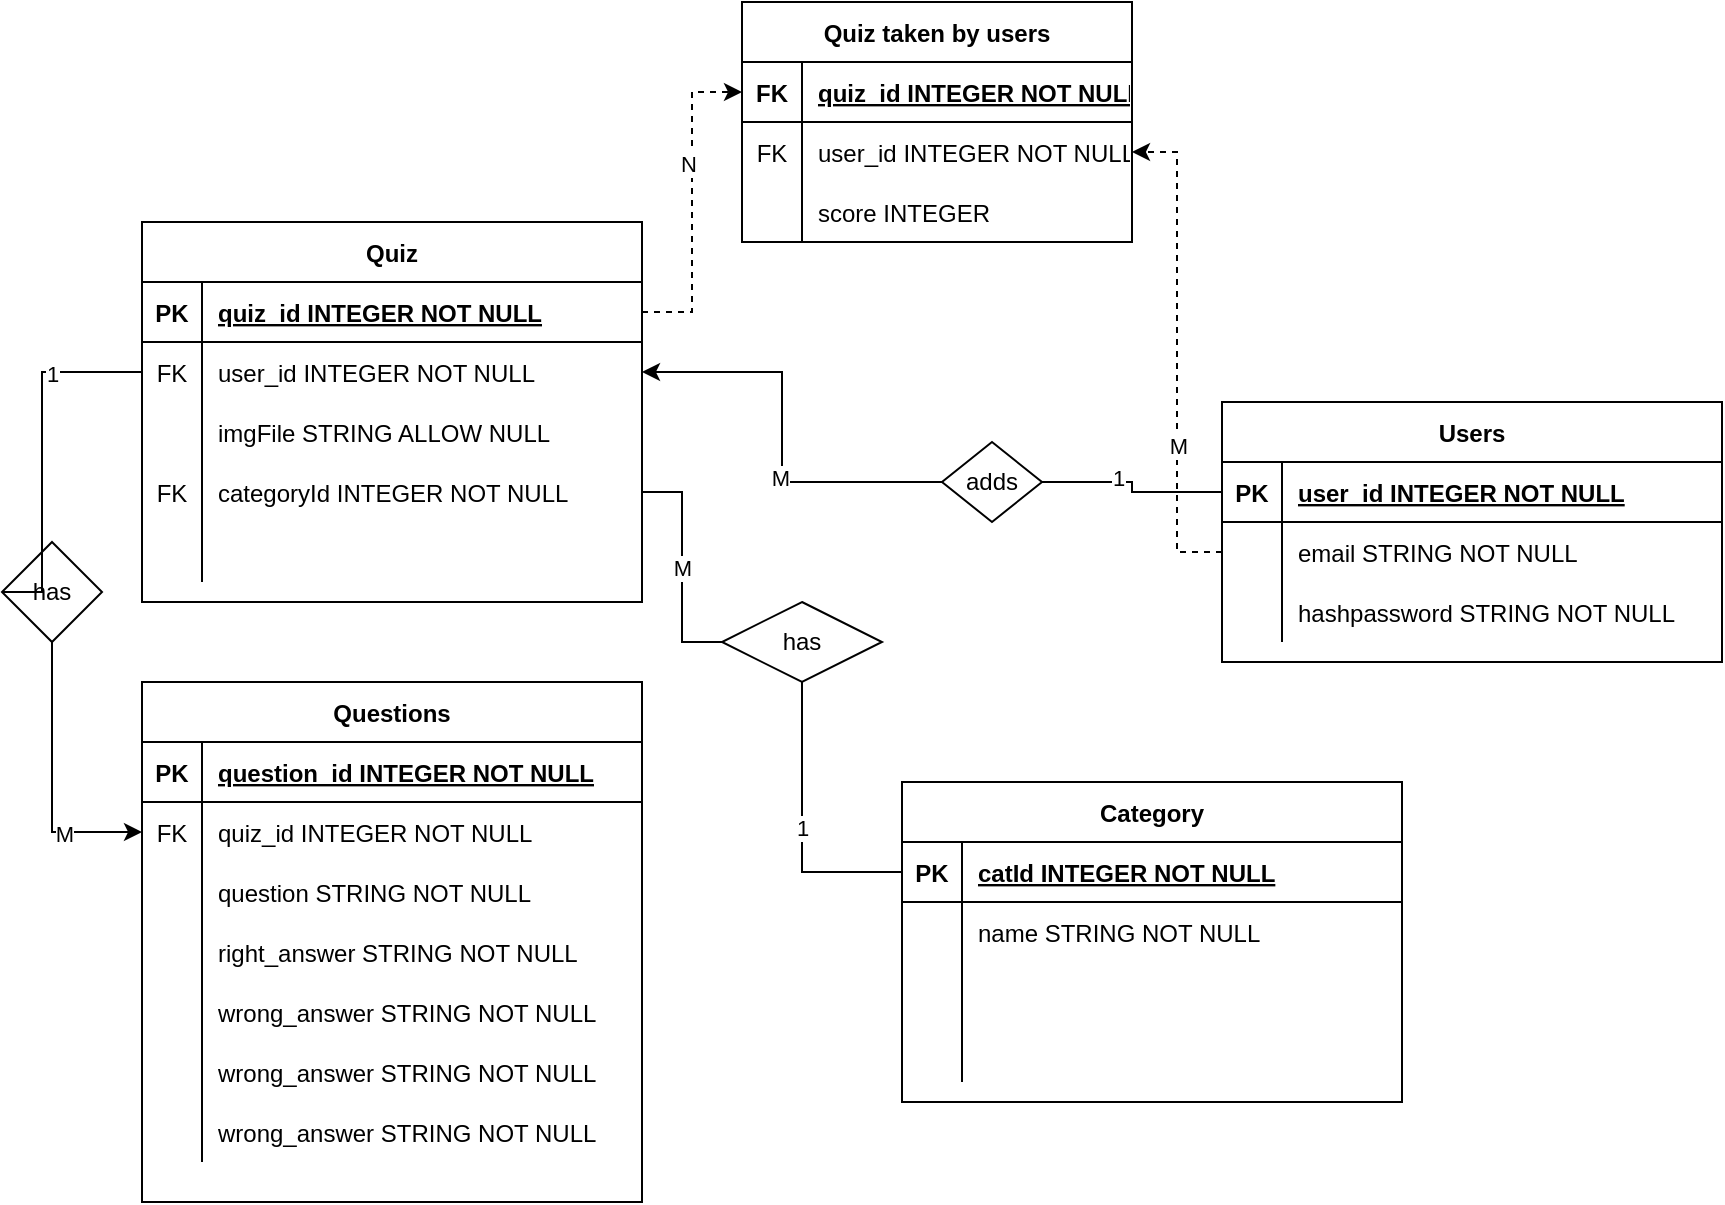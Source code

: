 <mxfile version="17.4.1" type="device"><diagram id="R2lEEEUBdFMjLlhIrx00" name="Page-1"><mxGraphModel dx="875" dy="683" grid="1" gridSize="10" guides="1" tooltips="1" connect="1" arrows="1" fold="1" page="1" pageScale="1" pageWidth="850" pageHeight="1100" math="0" shadow="0" extFonts="Permanent Marker^https://fonts.googleapis.com/css?family=Permanent+Marker"><root><mxCell id="0"/><mxCell id="1" parent="0"/><mxCell id="C-vyLk0tnHw3VtMMgP7b-2" value="Users" style="shape=table;startSize=30;container=1;collapsible=1;childLayout=tableLayout;fixedRows=1;rowLines=0;fontStyle=1;align=center;resizeLast=1;" parent="1" vertex="1"><mxGeometry x="620" y="210" width="250" height="130" as="geometry"/></mxCell><mxCell id="C-vyLk0tnHw3VtMMgP7b-3" value="" style="shape=partialRectangle;collapsible=0;dropTarget=0;pointerEvents=0;fillColor=none;points=[[0,0.5],[1,0.5]];portConstraint=eastwest;top=0;left=0;right=0;bottom=1;" parent="C-vyLk0tnHw3VtMMgP7b-2" vertex="1"><mxGeometry y="30" width="250" height="30" as="geometry"/></mxCell><mxCell id="C-vyLk0tnHw3VtMMgP7b-4" value="PK" style="shape=partialRectangle;overflow=hidden;connectable=0;fillColor=none;top=0;left=0;bottom=0;right=0;fontStyle=1;" parent="C-vyLk0tnHw3VtMMgP7b-3" vertex="1"><mxGeometry width="30" height="30" as="geometry"><mxRectangle width="30" height="30" as="alternateBounds"/></mxGeometry></mxCell><mxCell id="C-vyLk0tnHw3VtMMgP7b-5" value="user_id INTEGER NOT NULL" style="shape=partialRectangle;overflow=hidden;connectable=0;fillColor=none;top=0;left=0;bottom=0;right=0;align=left;spacingLeft=6;fontStyle=5;" parent="C-vyLk0tnHw3VtMMgP7b-3" vertex="1"><mxGeometry x="30" width="220" height="30" as="geometry"><mxRectangle width="220" height="30" as="alternateBounds"/></mxGeometry></mxCell><mxCell id="C-vyLk0tnHw3VtMMgP7b-6" value="" style="shape=partialRectangle;collapsible=0;dropTarget=0;pointerEvents=0;fillColor=none;points=[[0,0.5],[1,0.5]];portConstraint=eastwest;top=0;left=0;right=0;bottom=0;" parent="C-vyLk0tnHw3VtMMgP7b-2" vertex="1"><mxGeometry y="60" width="250" height="30" as="geometry"/></mxCell><mxCell id="C-vyLk0tnHw3VtMMgP7b-7" value="" style="shape=partialRectangle;overflow=hidden;connectable=0;fillColor=none;top=0;left=0;bottom=0;right=0;" parent="C-vyLk0tnHw3VtMMgP7b-6" vertex="1"><mxGeometry width="30" height="30" as="geometry"><mxRectangle width="30" height="30" as="alternateBounds"/></mxGeometry></mxCell><mxCell id="C-vyLk0tnHw3VtMMgP7b-8" value="email STRING NOT NULL" style="shape=partialRectangle;overflow=hidden;connectable=0;fillColor=none;top=0;left=0;bottom=0;right=0;align=left;spacingLeft=6;" parent="C-vyLk0tnHw3VtMMgP7b-6" vertex="1"><mxGeometry x="30" width="220" height="30" as="geometry"><mxRectangle width="220" height="30" as="alternateBounds"/></mxGeometry></mxCell><mxCell id="C-vyLk0tnHw3VtMMgP7b-9" value="" style="shape=partialRectangle;collapsible=0;dropTarget=0;pointerEvents=0;fillColor=none;points=[[0,0.5],[1,0.5]];portConstraint=eastwest;top=0;left=0;right=0;bottom=0;" parent="C-vyLk0tnHw3VtMMgP7b-2" vertex="1"><mxGeometry y="90" width="250" height="30" as="geometry"/></mxCell><mxCell id="C-vyLk0tnHw3VtMMgP7b-10" value="" style="shape=partialRectangle;overflow=hidden;connectable=0;fillColor=none;top=0;left=0;bottom=0;right=0;" parent="C-vyLk0tnHw3VtMMgP7b-9" vertex="1"><mxGeometry width="30" height="30" as="geometry"><mxRectangle width="30" height="30" as="alternateBounds"/></mxGeometry></mxCell><mxCell id="C-vyLk0tnHw3VtMMgP7b-11" value="hashpassword STRING NOT NULL" style="shape=partialRectangle;overflow=hidden;connectable=0;fillColor=none;top=0;left=0;bottom=0;right=0;align=left;spacingLeft=6;" parent="C-vyLk0tnHw3VtMMgP7b-9" vertex="1"><mxGeometry x="30" width="220" height="30" as="geometry"><mxRectangle width="220" height="30" as="alternateBounds"/></mxGeometry></mxCell><mxCell id="C-vyLk0tnHw3VtMMgP7b-23" value="Questions" style="shape=table;startSize=30;container=1;collapsible=1;childLayout=tableLayout;fixedRows=1;rowLines=0;fontStyle=1;align=center;resizeLast=1;" parent="1" vertex="1"><mxGeometry x="80" y="350" width="250" height="260" as="geometry"/></mxCell><mxCell id="C-vyLk0tnHw3VtMMgP7b-24" value="" style="shape=partialRectangle;collapsible=0;dropTarget=0;pointerEvents=0;fillColor=none;points=[[0,0.5],[1,0.5]];portConstraint=eastwest;top=0;left=0;right=0;bottom=1;" parent="C-vyLk0tnHw3VtMMgP7b-23" vertex="1"><mxGeometry y="30" width="250" height="30" as="geometry"/></mxCell><mxCell id="C-vyLk0tnHw3VtMMgP7b-25" value="PK" style="shape=partialRectangle;overflow=hidden;connectable=0;fillColor=none;top=0;left=0;bottom=0;right=0;fontStyle=1;" parent="C-vyLk0tnHw3VtMMgP7b-24" vertex="1"><mxGeometry width="30" height="30" as="geometry"><mxRectangle width="30" height="30" as="alternateBounds"/></mxGeometry></mxCell><mxCell id="C-vyLk0tnHw3VtMMgP7b-26" value="question_id INTEGER NOT NULL" style="shape=partialRectangle;overflow=hidden;connectable=0;fillColor=none;top=0;left=0;bottom=0;right=0;align=left;spacingLeft=6;fontStyle=5;" parent="C-vyLk0tnHw3VtMMgP7b-24" vertex="1"><mxGeometry x="30" width="220" height="30" as="geometry"><mxRectangle width="220" height="30" as="alternateBounds"/></mxGeometry></mxCell><mxCell id="C-vyLk0tnHw3VtMMgP7b-27" value="" style="shape=partialRectangle;collapsible=0;dropTarget=0;pointerEvents=0;fillColor=none;points=[[0,0.5],[1,0.5]];portConstraint=eastwest;top=0;left=0;right=0;bottom=0;" parent="C-vyLk0tnHw3VtMMgP7b-23" vertex="1"><mxGeometry y="60" width="250" height="30" as="geometry"/></mxCell><mxCell id="C-vyLk0tnHw3VtMMgP7b-28" value="FK" style="shape=partialRectangle;overflow=hidden;connectable=0;fillColor=none;top=0;left=0;bottom=0;right=0;" parent="C-vyLk0tnHw3VtMMgP7b-27" vertex="1"><mxGeometry width="30" height="30" as="geometry"><mxRectangle width="30" height="30" as="alternateBounds"/></mxGeometry></mxCell><mxCell id="C-vyLk0tnHw3VtMMgP7b-29" value="quiz_id INTEGER NOT NULL" style="shape=partialRectangle;overflow=hidden;connectable=0;fillColor=none;top=0;left=0;bottom=0;right=0;align=left;spacingLeft=6;" parent="C-vyLk0tnHw3VtMMgP7b-27" vertex="1"><mxGeometry x="30" width="220" height="30" as="geometry"><mxRectangle width="220" height="30" as="alternateBounds"/></mxGeometry></mxCell><mxCell id="rpBbFwH1d6ttA4eePEH--14" value="" style="shape=partialRectangle;collapsible=0;dropTarget=0;pointerEvents=0;fillColor=none;points=[[0,0.5],[1,0.5]];portConstraint=eastwest;top=0;left=0;right=0;bottom=0;" parent="C-vyLk0tnHw3VtMMgP7b-23" vertex="1"><mxGeometry y="90" width="250" height="30" as="geometry"/></mxCell><mxCell id="rpBbFwH1d6ttA4eePEH--15" value="" style="shape=partialRectangle;overflow=hidden;connectable=0;fillColor=none;top=0;left=0;bottom=0;right=0;" parent="rpBbFwH1d6ttA4eePEH--14" vertex="1"><mxGeometry width="30" height="30" as="geometry"><mxRectangle width="30" height="30" as="alternateBounds"/></mxGeometry></mxCell><mxCell id="rpBbFwH1d6ttA4eePEH--16" value="question STRING NOT NULL" style="shape=partialRectangle;overflow=hidden;connectable=0;fillColor=none;top=0;left=0;bottom=0;right=0;align=left;spacingLeft=6;" parent="rpBbFwH1d6ttA4eePEH--14" vertex="1"><mxGeometry x="30" width="220" height="30" as="geometry"><mxRectangle width="220" height="30" as="alternateBounds"/></mxGeometry></mxCell><mxCell id="oCSMY3iK1VkEH_TK-eTj-6" value="" style="shape=partialRectangle;collapsible=0;dropTarget=0;pointerEvents=0;fillColor=none;points=[[0,0.5],[1,0.5]];portConstraint=eastwest;top=0;left=0;right=0;bottom=0;" parent="C-vyLk0tnHw3VtMMgP7b-23" vertex="1"><mxGeometry y="120" width="250" height="30" as="geometry"/></mxCell><mxCell id="oCSMY3iK1VkEH_TK-eTj-7" value="" style="shape=partialRectangle;overflow=hidden;connectable=0;fillColor=none;top=0;left=0;bottom=0;right=0;" parent="oCSMY3iK1VkEH_TK-eTj-6" vertex="1"><mxGeometry width="30" height="30" as="geometry"><mxRectangle width="30" height="30" as="alternateBounds"/></mxGeometry></mxCell><mxCell id="oCSMY3iK1VkEH_TK-eTj-8" value="right_answer STRING NOT NULL" style="shape=partialRectangle;overflow=hidden;connectable=0;fillColor=none;top=0;left=0;bottom=0;right=0;align=left;spacingLeft=6;" parent="oCSMY3iK1VkEH_TK-eTj-6" vertex="1"><mxGeometry x="30" width="220" height="30" as="geometry"><mxRectangle width="220" height="30" as="alternateBounds"/></mxGeometry></mxCell><mxCell id="oCSMY3iK1VkEH_TK-eTj-9" value="" style="shape=partialRectangle;collapsible=0;dropTarget=0;pointerEvents=0;fillColor=none;points=[[0,0.5],[1,0.5]];portConstraint=eastwest;top=0;left=0;right=0;bottom=0;" parent="C-vyLk0tnHw3VtMMgP7b-23" vertex="1"><mxGeometry y="150" width="250" height="30" as="geometry"/></mxCell><mxCell id="oCSMY3iK1VkEH_TK-eTj-10" value="" style="shape=partialRectangle;overflow=hidden;connectable=0;fillColor=none;top=0;left=0;bottom=0;right=0;" parent="oCSMY3iK1VkEH_TK-eTj-9" vertex="1"><mxGeometry width="30" height="30" as="geometry"><mxRectangle width="30" height="30" as="alternateBounds"/></mxGeometry></mxCell><mxCell id="oCSMY3iK1VkEH_TK-eTj-11" value="wrong_answer STRING NOT NULL" style="shape=partialRectangle;overflow=hidden;connectable=0;fillColor=none;top=0;left=0;bottom=0;right=0;align=left;spacingLeft=6;" parent="oCSMY3iK1VkEH_TK-eTj-9" vertex="1"><mxGeometry x="30" width="220" height="30" as="geometry"><mxRectangle width="220" height="30" as="alternateBounds"/></mxGeometry></mxCell><mxCell id="oCSMY3iK1VkEH_TK-eTj-12" value="" style="shape=partialRectangle;collapsible=0;dropTarget=0;pointerEvents=0;fillColor=none;points=[[0,0.5],[1,0.5]];portConstraint=eastwest;top=0;left=0;right=0;bottom=0;" parent="C-vyLk0tnHw3VtMMgP7b-23" vertex="1"><mxGeometry y="180" width="250" height="30" as="geometry"/></mxCell><mxCell id="oCSMY3iK1VkEH_TK-eTj-13" value="" style="shape=partialRectangle;overflow=hidden;connectable=0;fillColor=none;top=0;left=0;bottom=0;right=0;" parent="oCSMY3iK1VkEH_TK-eTj-12" vertex="1"><mxGeometry width="30" height="30" as="geometry"><mxRectangle width="30" height="30" as="alternateBounds"/></mxGeometry></mxCell><mxCell id="oCSMY3iK1VkEH_TK-eTj-14" value="wrong_answer STRING NOT NULL" style="shape=partialRectangle;overflow=hidden;connectable=0;fillColor=none;top=0;left=0;bottom=0;right=0;align=left;spacingLeft=6;" parent="oCSMY3iK1VkEH_TK-eTj-12" vertex="1"><mxGeometry x="30" width="220" height="30" as="geometry"><mxRectangle width="220" height="30" as="alternateBounds"/></mxGeometry></mxCell><mxCell id="oCSMY3iK1VkEH_TK-eTj-15" value="" style="shape=partialRectangle;collapsible=0;dropTarget=0;pointerEvents=0;fillColor=none;points=[[0,0.5],[1,0.5]];portConstraint=eastwest;top=0;left=0;right=0;bottom=0;" parent="C-vyLk0tnHw3VtMMgP7b-23" vertex="1"><mxGeometry y="210" width="250" height="30" as="geometry"/></mxCell><mxCell id="oCSMY3iK1VkEH_TK-eTj-16" value="" style="shape=partialRectangle;overflow=hidden;connectable=0;fillColor=none;top=0;left=0;bottom=0;right=0;" parent="oCSMY3iK1VkEH_TK-eTj-15" vertex="1"><mxGeometry width="30" height="30" as="geometry"><mxRectangle width="30" height="30" as="alternateBounds"/></mxGeometry></mxCell><mxCell id="oCSMY3iK1VkEH_TK-eTj-17" value="wrong_answer STRING NOT NULL" style="shape=partialRectangle;overflow=hidden;connectable=0;fillColor=none;top=0;left=0;bottom=0;right=0;align=left;spacingLeft=6;" parent="oCSMY3iK1VkEH_TK-eTj-15" vertex="1"><mxGeometry x="30" width="220" height="30" as="geometry"><mxRectangle width="220" height="30" as="alternateBounds"/></mxGeometry></mxCell><mxCell id="rpBbFwH1d6ttA4eePEH--1" value="Quiz" style="shape=table;startSize=30;container=1;collapsible=1;childLayout=tableLayout;fixedRows=1;rowLines=0;fontStyle=1;align=center;resizeLast=1;" parent="1" vertex="1"><mxGeometry x="80" y="120" width="250" height="190" as="geometry"/></mxCell><mxCell id="rpBbFwH1d6ttA4eePEH--2" value="" style="shape=partialRectangle;collapsible=0;dropTarget=0;pointerEvents=0;fillColor=none;points=[[0,0.5],[1,0.5]];portConstraint=eastwest;top=0;left=0;right=0;bottom=1;" parent="rpBbFwH1d6ttA4eePEH--1" vertex="1"><mxGeometry y="30" width="250" height="30" as="geometry"/></mxCell><mxCell id="rpBbFwH1d6ttA4eePEH--3" value="PK" style="shape=partialRectangle;overflow=hidden;connectable=0;fillColor=none;top=0;left=0;bottom=0;right=0;fontStyle=1;" parent="rpBbFwH1d6ttA4eePEH--2" vertex="1"><mxGeometry width="30" height="30" as="geometry"><mxRectangle width="30" height="30" as="alternateBounds"/></mxGeometry></mxCell><mxCell id="rpBbFwH1d6ttA4eePEH--4" value="quiz_id INTEGER NOT NULL" style="shape=partialRectangle;overflow=hidden;connectable=0;fillColor=none;top=0;left=0;bottom=0;right=0;align=left;spacingLeft=6;fontStyle=5;" parent="rpBbFwH1d6ttA4eePEH--2" vertex="1"><mxGeometry x="30" width="220" height="30" as="geometry"><mxRectangle width="220" height="30" as="alternateBounds"/></mxGeometry></mxCell><mxCell id="rpBbFwH1d6ttA4eePEH--5" value="" style="shape=partialRectangle;collapsible=0;dropTarget=0;pointerEvents=0;fillColor=none;points=[[0,0.5],[1,0.5]];portConstraint=eastwest;top=0;left=0;right=0;bottom=0;" parent="rpBbFwH1d6ttA4eePEH--1" vertex="1"><mxGeometry y="60" width="250" height="30" as="geometry"/></mxCell><mxCell id="rpBbFwH1d6ttA4eePEH--6" value="FK" style="shape=partialRectangle;overflow=hidden;connectable=0;fillColor=none;top=0;left=0;bottom=0;right=0;" parent="rpBbFwH1d6ttA4eePEH--5" vertex="1"><mxGeometry width="30" height="30" as="geometry"><mxRectangle width="30" height="30" as="alternateBounds"/></mxGeometry></mxCell><mxCell id="rpBbFwH1d6ttA4eePEH--7" value="user_id INTEGER NOT NULL" style="shape=partialRectangle;overflow=hidden;connectable=0;fillColor=none;top=0;left=0;bottom=0;right=0;align=left;spacingLeft=6;" parent="rpBbFwH1d6ttA4eePEH--5" vertex="1"><mxGeometry x="30" width="220" height="30" as="geometry"><mxRectangle width="220" height="30" as="alternateBounds"/></mxGeometry></mxCell><mxCell id="rpBbFwH1d6ttA4eePEH--8" value="" style="shape=partialRectangle;collapsible=0;dropTarget=0;pointerEvents=0;fillColor=none;points=[[0,0.5],[1,0.5]];portConstraint=eastwest;top=0;left=0;right=0;bottom=0;" parent="rpBbFwH1d6ttA4eePEH--1" vertex="1"><mxGeometry y="90" width="250" height="30" as="geometry"/></mxCell><mxCell id="rpBbFwH1d6ttA4eePEH--9" value="" style="shape=partialRectangle;overflow=hidden;connectable=0;fillColor=none;top=0;left=0;bottom=0;right=0;" parent="rpBbFwH1d6ttA4eePEH--8" vertex="1"><mxGeometry width="30" height="30" as="geometry"><mxRectangle width="30" height="30" as="alternateBounds"/></mxGeometry></mxCell><mxCell id="rpBbFwH1d6ttA4eePEH--10" value="imgFile STRING ALLOW NULL" style="shape=partialRectangle;overflow=hidden;connectable=0;fillColor=none;top=0;left=0;bottom=0;right=0;align=left;spacingLeft=6;" parent="rpBbFwH1d6ttA4eePEH--8" vertex="1"><mxGeometry x="30" width="220" height="30" as="geometry"><mxRectangle width="220" height="30" as="alternateBounds"/></mxGeometry></mxCell><mxCell id="rpBbFwH1d6ttA4eePEH--11" value="" style="shape=partialRectangle;collapsible=0;dropTarget=0;pointerEvents=0;fillColor=none;points=[[0,0.5],[1,0.5]];portConstraint=eastwest;top=0;left=0;right=0;bottom=0;" parent="rpBbFwH1d6ttA4eePEH--1" vertex="1"><mxGeometry y="120" width="250" height="30" as="geometry"/></mxCell><mxCell id="rpBbFwH1d6ttA4eePEH--12" value="FK" style="shape=partialRectangle;overflow=hidden;connectable=0;fillColor=none;top=0;left=0;bottom=0;right=0;" parent="rpBbFwH1d6ttA4eePEH--11" vertex="1"><mxGeometry width="30" height="30" as="geometry"><mxRectangle width="30" height="30" as="alternateBounds"/></mxGeometry></mxCell><mxCell id="rpBbFwH1d6ttA4eePEH--13" value="categoryId INTEGER NOT NULL" style="shape=partialRectangle;overflow=hidden;connectable=0;fillColor=none;top=0;left=0;bottom=0;right=0;align=left;spacingLeft=6;" parent="rpBbFwH1d6ttA4eePEH--11" vertex="1"><mxGeometry x="30" width="220" height="30" as="geometry"><mxRectangle width="220" height="30" as="alternateBounds"/></mxGeometry></mxCell><mxCell id="W1UQt2iw78SS7UyUGFFt-14" value="" style="shape=partialRectangle;collapsible=0;dropTarget=0;pointerEvents=0;fillColor=none;points=[[0,0.5],[1,0.5]];portConstraint=eastwest;top=0;left=0;right=0;bottom=0;" vertex="1" parent="rpBbFwH1d6ttA4eePEH--1"><mxGeometry y="150" width="250" height="30" as="geometry"/></mxCell><mxCell id="W1UQt2iw78SS7UyUGFFt-15" value="" style="shape=partialRectangle;overflow=hidden;connectable=0;fillColor=none;top=0;left=0;bottom=0;right=0;" vertex="1" parent="W1UQt2iw78SS7UyUGFFt-14"><mxGeometry width="30" height="30" as="geometry"><mxRectangle width="30" height="30" as="alternateBounds"/></mxGeometry></mxCell><mxCell id="W1UQt2iw78SS7UyUGFFt-16" value="" style="shape=partialRectangle;overflow=hidden;connectable=0;fillColor=none;top=0;left=0;bottom=0;right=0;align=left;spacingLeft=6;" vertex="1" parent="W1UQt2iw78SS7UyUGFFt-14"><mxGeometry x="30" width="220" height="30" as="geometry"><mxRectangle width="220" height="30" as="alternateBounds"/></mxGeometry></mxCell><mxCell id="rpBbFwH1d6ttA4eePEH--18" style="edgeStyle=orthogonalEdgeStyle;rounded=0;orthogonalLoop=1;jettySize=auto;html=1;entryX=0;entryY=0.5;entryDx=0;entryDy=0;startArrow=none;" parent="1" source="rpBbFwH1d6ttA4eePEH--30" target="C-vyLk0tnHw3VtMMgP7b-27" edge="1"><mxGeometry relative="1" as="geometry"/></mxCell><mxCell id="rpBbFwH1d6ttA4eePEH--20" value="M" style="edgeLabel;html=1;align=center;verticalAlign=middle;resizable=0;points=[];" parent="rpBbFwH1d6ttA4eePEH--18" vertex="1" connectable="0"><mxGeometry x="0.439" y="-1" relative="1" as="geometry"><mxPoint as="offset"/></mxGeometry></mxCell><mxCell id="rpBbFwH1d6ttA4eePEH--21" style="edgeStyle=orthogonalEdgeStyle;rounded=0;orthogonalLoop=1;jettySize=auto;html=1;entryX=1;entryY=0.5;entryDx=0;entryDy=0;startArrow=none;" parent="1" source="rpBbFwH1d6ttA4eePEH--24" target="rpBbFwH1d6ttA4eePEH--5" edge="1"><mxGeometry relative="1" as="geometry"><Array as="points"><mxPoint x="400" y="195"/></Array></mxGeometry></mxCell><mxCell id="rpBbFwH1d6ttA4eePEH--29" value="M" style="edgeLabel;html=1;align=center;verticalAlign=middle;resizable=0;points=[];" parent="rpBbFwH1d6ttA4eePEH--21" vertex="1" connectable="0"><mxGeometry x="-0.2" y="1" relative="1" as="geometry"><mxPoint as="offset"/></mxGeometry></mxCell><mxCell id="rpBbFwH1d6ttA4eePEH--24" value="adds" style="rhombus;whiteSpace=wrap;html=1;" parent="1" vertex="1"><mxGeometry x="480" y="230" width="50" height="40" as="geometry"/></mxCell><mxCell id="rpBbFwH1d6ttA4eePEH--25" value="" style="edgeStyle=orthogonalEdgeStyle;rounded=0;orthogonalLoop=1;jettySize=auto;html=1;entryX=1;entryY=0.5;entryDx=0;entryDy=0;endArrow=none;" parent="1" source="C-vyLk0tnHw3VtMMgP7b-3" target="rpBbFwH1d6ttA4eePEH--24" edge="1"><mxGeometry relative="1" as="geometry"><mxPoint x="450" y="165" as="sourcePoint"/><mxPoint x="330" y="195" as="targetPoint"/></mxGeometry></mxCell><mxCell id="rpBbFwH1d6ttA4eePEH--28" value="1" style="edgeLabel;html=1;align=center;verticalAlign=middle;resizable=0;points=[];" parent="rpBbFwH1d6ttA4eePEH--25" vertex="1" connectable="0"><mxGeometry x="0.2" y="-2" relative="1" as="geometry"><mxPoint as="offset"/></mxGeometry></mxCell><mxCell id="rpBbFwH1d6ttA4eePEH--30" value="has" style="rhombus;whiteSpace=wrap;html=1;" parent="1" vertex="1"><mxGeometry x="10" y="280" width="50" height="50" as="geometry"/></mxCell><mxCell id="rpBbFwH1d6ttA4eePEH--31" value="" style="edgeStyle=orthogonalEdgeStyle;rounded=0;orthogonalLoop=1;jettySize=auto;html=1;entryX=0;entryY=0.5;entryDx=0;entryDy=0;endArrow=none;" parent="1" source="rpBbFwH1d6ttA4eePEH--5" target="rpBbFwH1d6ttA4eePEH--30" edge="1"><mxGeometry relative="1" as="geometry"><mxPoint x="80" y="195" as="sourcePoint"/><mxPoint x="80" y="415" as="targetPoint"/><Array as="points"><mxPoint x="30" y="195"/><mxPoint x="30" y="305"/></Array></mxGeometry></mxCell><mxCell id="rpBbFwH1d6ttA4eePEH--32" value="1" style="edgeLabel;html=1;align=center;verticalAlign=middle;resizable=0;points=[];" parent="rpBbFwH1d6ttA4eePEH--31" vertex="1" connectable="0"><mxGeometry x="-0.5" y="1" relative="1" as="geometry"><mxPoint as="offset"/></mxGeometry></mxCell><mxCell id="rpBbFwH1d6ttA4eePEH--34" value="Quiz taken by users" style="shape=table;startSize=30;container=1;collapsible=1;childLayout=tableLayout;fixedRows=1;rowLines=0;fontStyle=1;align=center;resizeLast=1;" parent="1" vertex="1"><mxGeometry x="380" y="10" width="195" height="120" as="geometry"/></mxCell><mxCell id="rpBbFwH1d6ttA4eePEH--35" value="" style="shape=partialRectangle;collapsible=0;dropTarget=0;pointerEvents=0;fillColor=none;points=[[0,0.5],[1,0.5]];portConstraint=eastwest;top=0;left=0;right=0;bottom=1;" parent="rpBbFwH1d6ttA4eePEH--34" vertex="1"><mxGeometry y="30" width="195" height="30" as="geometry"/></mxCell><mxCell id="rpBbFwH1d6ttA4eePEH--36" value="FK" style="shape=partialRectangle;overflow=hidden;connectable=0;fillColor=none;top=0;left=0;bottom=0;right=0;fontStyle=1;" parent="rpBbFwH1d6ttA4eePEH--35" vertex="1"><mxGeometry width="30" height="30" as="geometry"><mxRectangle width="30" height="30" as="alternateBounds"/></mxGeometry></mxCell><mxCell id="rpBbFwH1d6ttA4eePEH--37" value="quiz_id INTEGER NOT NULL" style="shape=partialRectangle;overflow=hidden;connectable=0;fillColor=none;top=0;left=0;bottom=0;right=0;align=left;spacingLeft=6;fontStyle=5;" parent="rpBbFwH1d6ttA4eePEH--35" vertex="1"><mxGeometry x="30" width="165" height="30" as="geometry"><mxRectangle width="165" height="30" as="alternateBounds"/></mxGeometry></mxCell><mxCell id="rpBbFwH1d6ttA4eePEH--38" value="" style="shape=partialRectangle;collapsible=0;dropTarget=0;pointerEvents=0;fillColor=none;points=[[0,0.5],[1,0.5]];portConstraint=eastwest;top=0;left=0;right=0;bottom=0;" parent="rpBbFwH1d6ttA4eePEH--34" vertex="1"><mxGeometry y="60" width="195" height="30" as="geometry"/></mxCell><mxCell id="rpBbFwH1d6ttA4eePEH--39" value="FK" style="shape=partialRectangle;overflow=hidden;connectable=0;fillColor=none;top=0;left=0;bottom=0;right=0;" parent="rpBbFwH1d6ttA4eePEH--38" vertex="1"><mxGeometry width="30" height="30" as="geometry"><mxRectangle width="30" height="30" as="alternateBounds"/></mxGeometry></mxCell><mxCell id="rpBbFwH1d6ttA4eePEH--40" value="user_id INTEGER NOT NULL" style="shape=partialRectangle;overflow=hidden;connectable=0;fillColor=none;top=0;left=0;bottom=0;right=0;align=left;spacingLeft=6;" parent="rpBbFwH1d6ttA4eePEH--38" vertex="1"><mxGeometry x="30" width="165" height="30" as="geometry"><mxRectangle width="165" height="30" as="alternateBounds"/></mxGeometry></mxCell><mxCell id="rpBbFwH1d6ttA4eePEH--41" value="" style="shape=partialRectangle;collapsible=0;dropTarget=0;pointerEvents=0;fillColor=none;points=[[0,0.5],[1,0.5]];portConstraint=eastwest;top=0;left=0;right=0;bottom=0;" parent="rpBbFwH1d6ttA4eePEH--34" vertex="1"><mxGeometry y="90" width="195" height="30" as="geometry"/></mxCell><mxCell id="rpBbFwH1d6ttA4eePEH--42" value="" style="shape=partialRectangle;overflow=hidden;connectable=0;fillColor=none;top=0;left=0;bottom=0;right=0;" parent="rpBbFwH1d6ttA4eePEH--41" vertex="1"><mxGeometry width="30" height="30" as="geometry"><mxRectangle width="30" height="30" as="alternateBounds"/></mxGeometry></mxCell><mxCell id="rpBbFwH1d6ttA4eePEH--43" value="score INTEGER" style="shape=partialRectangle;overflow=hidden;connectable=0;fillColor=none;top=0;left=0;bottom=0;right=0;align=left;spacingLeft=6;" parent="rpBbFwH1d6ttA4eePEH--41" vertex="1"><mxGeometry x="30" width="165" height="30" as="geometry"><mxRectangle width="165" height="30" as="alternateBounds"/></mxGeometry></mxCell><mxCell id="rpBbFwH1d6ttA4eePEH--46" style="edgeStyle=orthogonalEdgeStyle;rounded=0;orthogonalLoop=1;jettySize=auto;html=1;entryX=1;entryY=0.5;entryDx=0;entryDy=0;dashed=1;" parent="1" source="C-vyLk0tnHw3VtMMgP7b-6" target="rpBbFwH1d6ttA4eePEH--38" edge="1"><mxGeometry relative="1" as="geometry"><mxPoint x="630" y="310" as="targetPoint"/></mxGeometry></mxCell><mxCell id="rpBbFwH1d6ttA4eePEH--48" value="M" style="edgeLabel;html=1;align=center;verticalAlign=middle;resizable=0;points=[];" parent="rpBbFwH1d6ttA4eePEH--46" vertex="1" connectable="0"><mxGeometry x="-0.38" relative="1" as="geometry"><mxPoint as="offset"/></mxGeometry></mxCell><mxCell id="rpBbFwH1d6ttA4eePEH--47" style="edgeStyle=orthogonalEdgeStyle;rounded=0;orthogonalLoop=1;jettySize=auto;html=1;exitX=1;exitY=0.5;exitDx=0;exitDy=0;entryX=0;entryY=0.5;entryDx=0;entryDy=0;dashed=1;" parent="1" source="rpBbFwH1d6ttA4eePEH--2" target="rpBbFwH1d6ttA4eePEH--35" edge="1"><mxGeometry relative="1" as="geometry"/></mxCell><mxCell id="rpBbFwH1d6ttA4eePEH--49" value="N" style="edgeLabel;html=1;align=center;verticalAlign=middle;resizable=0;points=[];" parent="rpBbFwH1d6ttA4eePEH--47" vertex="1" connectable="0"><mxGeometry x="0.243" y="2" relative="1" as="geometry"><mxPoint as="offset"/></mxGeometry></mxCell><mxCell id="W1UQt2iw78SS7UyUGFFt-1" value="Category" style="shape=table;startSize=30;container=1;collapsible=1;childLayout=tableLayout;fixedRows=1;rowLines=0;fontStyle=1;align=center;resizeLast=1;" vertex="1" parent="1"><mxGeometry x="460" y="400" width="250" height="160" as="geometry"/></mxCell><mxCell id="W1UQt2iw78SS7UyUGFFt-2" value="" style="shape=partialRectangle;collapsible=0;dropTarget=0;pointerEvents=0;fillColor=none;points=[[0,0.5],[1,0.5]];portConstraint=eastwest;top=0;left=0;right=0;bottom=1;" vertex="1" parent="W1UQt2iw78SS7UyUGFFt-1"><mxGeometry y="30" width="250" height="30" as="geometry"/></mxCell><mxCell id="W1UQt2iw78SS7UyUGFFt-3" value="PK" style="shape=partialRectangle;overflow=hidden;connectable=0;fillColor=none;top=0;left=0;bottom=0;right=0;fontStyle=1;" vertex="1" parent="W1UQt2iw78SS7UyUGFFt-2"><mxGeometry width="30" height="30" as="geometry"><mxRectangle width="30" height="30" as="alternateBounds"/></mxGeometry></mxCell><mxCell id="W1UQt2iw78SS7UyUGFFt-4" value="catId INTEGER NOT NULL" style="shape=partialRectangle;overflow=hidden;connectable=0;fillColor=none;top=0;left=0;bottom=0;right=0;align=left;spacingLeft=6;fontStyle=5;" vertex="1" parent="W1UQt2iw78SS7UyUGFFt-2"><mxGeometry x="30" width="220" height="30" as="geometry"><mxRectangle width="220" height="30" as="alternateBounds"/></mxGeometry></mxCell><mxCell id="W1UQt2iw78SS7UyUGFFt-5" value="" style="shape=partialRectangle;collapsible=0;dropTarget=0;pointerEvents=0;fillColor=none;points=[[0,0.5],[1,0.5]];portConstraint=eastwest;top=0;left=0;right=0;bottom=0;" vertex="1" parent="W1UQt2iw78SS7UyUGFFt-1"><mxGeometry y="60" width="250" height="30" as="geometry"/></mxCell><mxCell id="W1UQt2iw78SS7UyUGFFt-6" value="" style="shape=partialRectangle;overflow=hidden;connectable=0;fillColor=none;top=0;left=0;bottom=0;right=0;" vertex="1" parent="W1UQt2iw78SS7UyUGFFt-5"><mxGeometry width="30" height="30" as="geometry"><mxRectangle width="30" height="30" as="alternateBounds"/></mxGeometry></mxCell><mxCell id="W1UQt2iw78SS7UyUGFFt-7" value="name STRING NOT NULL" style="shape=partialRectangle;overflow=hidden;connectable=0;fillColor=none;top=0;left=0;bottom=0;right=0;align=left;spacingLeft=6;" vertex="1" parent="W1UQt2iw78SS7UyUGFFt-5"><mxGeometry x="30" width="220" height="30" as="geometry"><mxRectangle width="220" height="30" as="alternateBounds"/></mxGeometry></mxCell><mxCell id="W1UQt2iw78SS7UyUGFFt-8" value="" style="shape=partialRectangle;collapsible=0;dropTarget=0;pointerEvents=0;fillColor=none;points=[[0,0.5],[1,0.5]];portConstraint=eastwest;top=0;left=0;right=0;bottom=0;" vertex="1" parent="W1UQt2iw78SS7UyUGFFt-1"><mxGeometry y="90" width="250" height="30" as="geometry"/></mxCell><mxCell id="W1UQt2iw78SS7UyUGFFt-9" value="" style="shape=partialRectangle;overflow=hidden;connectable=0;fillColor=none;top=0;left=0;bottom=0;right=0;" vertex="1" parent="W1UQt2iw78SS7UyUGFFt-8"><mxGeometry width="30" height="30" as="geometry"><mxRectangle width="30" height="30" as="alternateBounds"/></mxGeometry></mxCell><mxCell id="W1UQt2iw78SS7UyUGFFt-10" value="" style="shape=partialRectangle;overflow=hidden;connectable=0;fillColor=none;top=0;left=0;bottom=0;right=0;align=left;spacingLeft=6;" vertex="1" parent="W1UQt2iw78SS7UyUGFFt-8"><mxGeometry x="30" width="220" height="30" as="geometry"><mxRectangle width="220" height="30" as="alternateBounds"/></mxGeometry></mxCell><mxCell id="W1UQt2iw78SS7UyUGFFt-11" value="" style="shape=partialRectangle;collapsible=0;dropTarget=0;pointerEvents=0;fillColor=none;points=[[0,0.5],[1,0.5]];portConstraint=eastwest;top=0;left=0;right=0;bottom=0;" vertex="1" parent="W1UQt2iw78SS7UyUGFFt-1"><mxGeometry y="120" width="250" height="30" as="geometry"/></mxCell><mxCell id="W1UQt2iw78SS7UyUGFFt-12" value="" style="shape=partialRectangle;overflow=hidden;connectable=0;fillColor=none;top=0;left=0;bottom=0;right=0;" vertex="1" parent="W1UQt2iw78SS7UyUGFFt-11"><mxGeometry width="30" height="30" as="geometry"><mxRectangle width="30" height="30" as="alternateBounds"/></mxGeometry></mxCell><mxCell id="W1UQt2iw78SS7UyUGFFt-13" value="" style="shape=partialRectangle;overflow=hidden;connectable=0;fillColor=none;top=0;left=0;bottom=0;right=0;align=left;spacingLeft=6;" vertex="1" parent="W1UQt2iw78SS7UyUGFFt-11"><mxGeometry x="30" width="220" height="30" as="geometry"><mxRectangle width="220" height="30" as="alternateBounds"/></mxGeometry></mxCell><mxCell id="W1UQt2iw78SS7UyUGFFt-17" value="1" style="edgeStyle=orthogonalEdgeStyle;rounded=0;orthogonalLoop=1;jettySize=auto;html=1;entryX=0;entryY=0.5;entryDx=0;entryDy=0;endArrow=none;endFill=0;startArrow=none;" edge="1" parent="1" source="W1UQt2iw78SS7UyUGFFt-18" target="W1UQt2iw78SS7UyUGFFt-2"><mxGeometry relative="1" as="geometry"/></mxCell><mxCell id="W1UQt2iw78SS7UyUGFFt-18" value="has" style="rhombus;whiteSpace=wrap;html=1;" vertex="1" parent="1"><mxGeometry x="370" y="310" width="80" height="40" as="geometry"/></mxCell><mxCell id="W1UQt2iw78SS7UyUGFFt-19" value="M" style="edgeStyle=orthogonalEdgeStyle;rounded=0;orthogonalLoop=1;jettySize=auto;html=1;entryX=0;entryY=0.5;entryDx=0;entryDy=0;endArrow=none;endFill=0;" edge="1" parent="1" source="rpBbFwH1d6ttA4eePEH--11" target="W1UQt2iw78SS7UyUGFFt-18"><mxGeometry relative="1" as="geometry"><mxPoint x="330" y="255" as="sourcePoint"/><mxPoint x="460" y="445" as="targetPoint"/></mxGeometry></mxCell></root></mxGraphModel></diagram></mxfile>